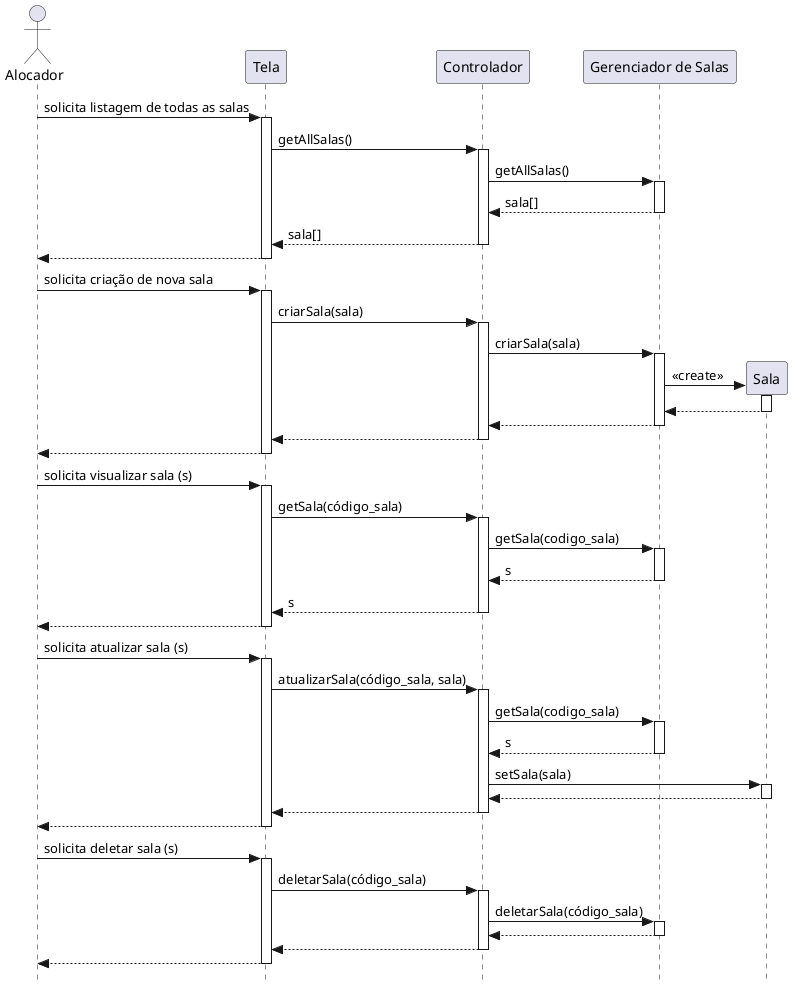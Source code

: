 @startuml Sequencia
skinparam style strictuml
autoactivate on

actor Alocador
participant Tela as t
participant Controlador as c
' participant Prédio as p
participant Sala as s
' participant Alocação as a
' participant Alocação as a2
participant "Gerenciador de Salas" as gs
participant Sala as s

Alocador -> t : solicita listagem de todas as salas
    t -> c : getAllSalas()
        c -> gs : getAllSalas()
            return sala[]
    return sala[]
return 

Alocador -> t : solicita criação de nova sala
    t -> c : criarSala(sala)
        c -> gs : criarSala(sala)
        create s
            gs -> s : << create >>
            return 
        return 
    return
return 

Alocador -> t : solicita visualizar sala (s)
    t -> c : getSala(código_sala)
        c -> gs : getSala(codigo_sala)
            return s        
    return s
return 

Alocador -> t : solicita atualizar sala (s)
    t -> c : atualizarSala(código_sala, sala)
        c -> gs : getSala(codigo_sala)
            return s
        c -> s : setSala(sala)
            return 
        return 
    return

Alocador -> t : solicita deletar sala (s)
    t -> c : deletarSala(código_sala)
        c -> gs : deletarSala(código_sala)
            return 
        return 
    return

@enduml